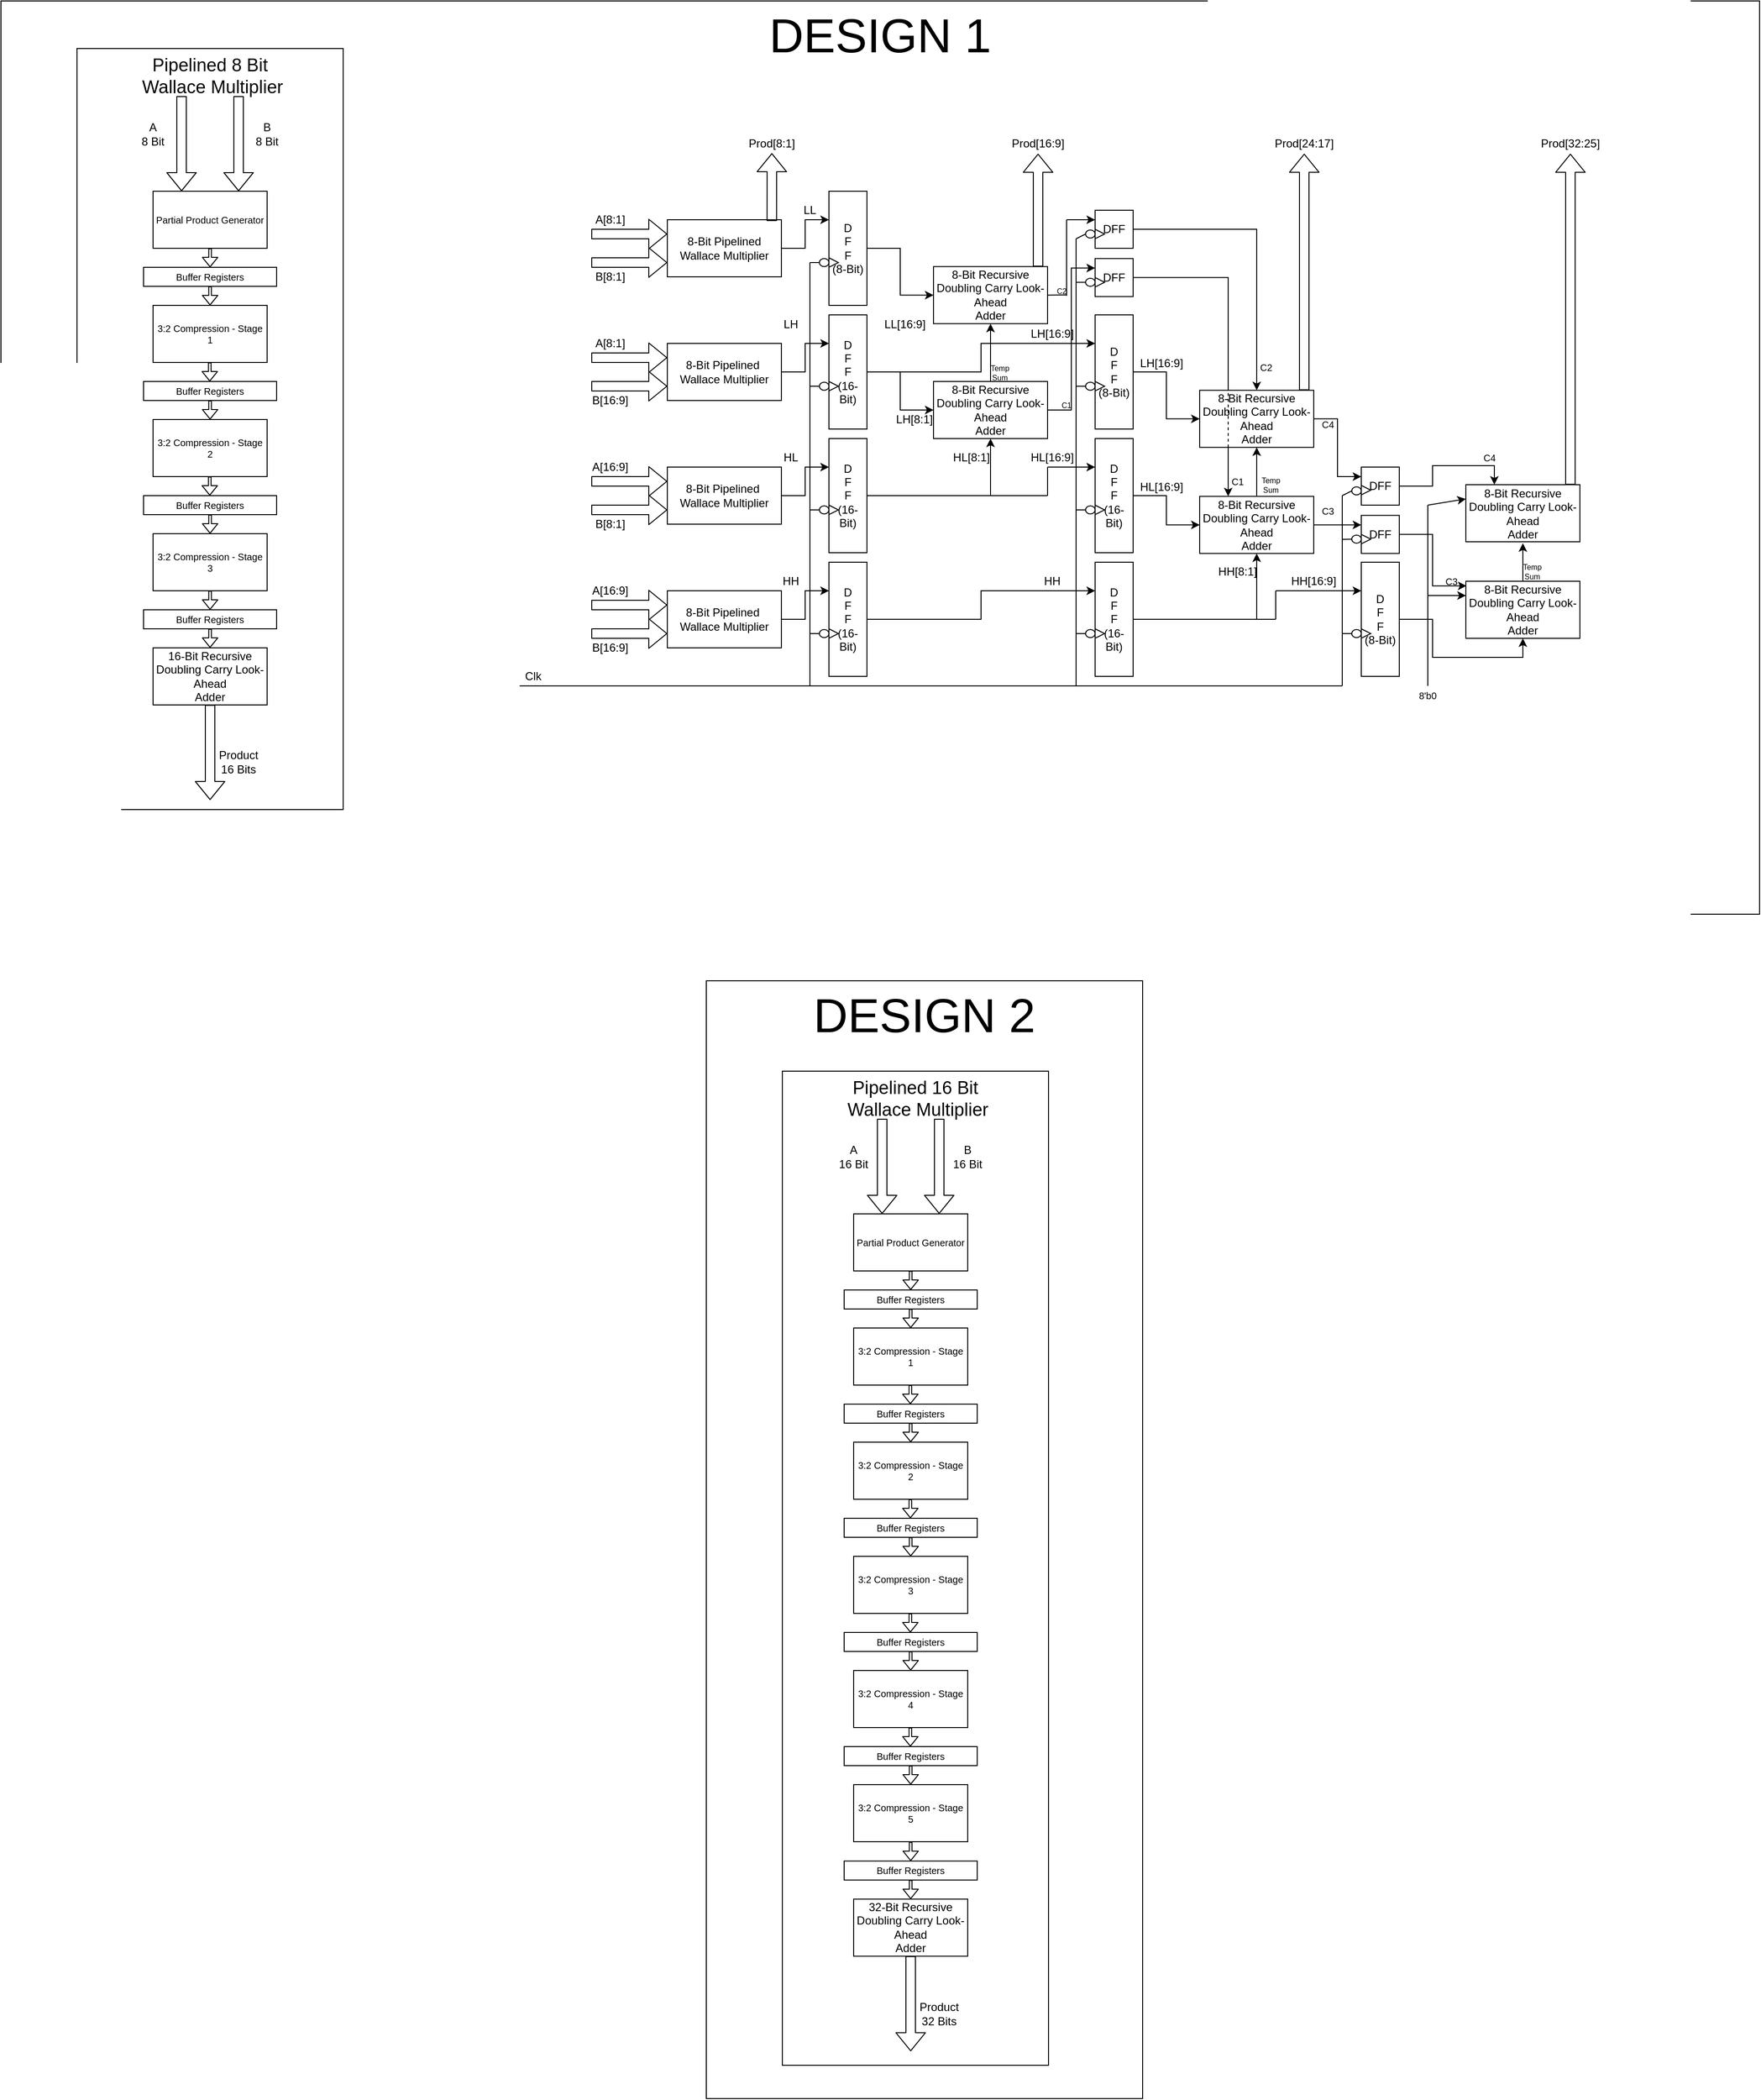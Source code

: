 <mxfile version="13.2.6" type="device"><diagram id="yjenWlUXijCT_LEL46br" name="Page-1"><mxGraphModel dx="1730" dy="2013" grid="1" gridSize="10" guides="1" tooltips="1" connect="1" arrows="1" fold="1" page="1" pageScale="1" pageWidth="850" pageHeight="1100" math="0" shadow="0"><root><mxCell id="0"/><mxCell id="1" parent="0"/><mxCell id="V4jgzL-xnhKtvdym6ZWA-266" value="&lt;font style=&quot;font-size: 50px&quot;&gt;DESIGN 2&lt;/font&gt;" style="rounded=0;whiteSpace=wrap;html=1;fontSize=10;verticalAlign=top;" vertex="1" parent="1"><mxGeometry x="902" y="550" width="459" height="1175" as="geometry"/></mxCell><mxCell id="V4jgzL-xnhKtvdym6ZWA-265" value="&lt;font style=&quot;font-size: 50px&quot;&gt;DESIGN 1&lt;/font&gt;" style="rounded=0;whiteSpace=wrap;html=1;fontSize=10;verticalAlign=top;" vertex="1" parent="1"><mxGeometry x="160" y="-480" width="1850" height="960" as="geometry"/></mxCell><mxCell id="V4jgzL-xnhKtvdym6ZWA-232" value="&lt;font style=&quot;font-size: 19px&quot;&gt;Pipelined 8 Bit&lt;br&gt;&amp;nbsp;Wallace Multiplier&lt;/font&gt;" style="rounded=0;whiteSpace=wrap;html=1;fontSize=10;align=center;horizontal=1;verticalAlign=top;" vertex="1" parent="1"><mxGeometry x="240" y="-430" width="280" height="800" as="geometry"/></mxCell><mxCell id="V4jgzL-xnhKtvdym6ZWA-1" style="edgeStyle=orthogonalEdgeStyle;rounded=0;orthogonalLoop=1;jettySize=auto;html=1;entryX=0;entryY=0.25;entryDx=0;entryDy=0;fontSize=9;" edge="1" parent="1" source="V4jgzL-xnhKtvdym6ZWA-2" target="V4jgzL-xnhKtvdym6ZWA-25"><mxGeometry relative="1" as="geometry"/></mxCell><mxCell id="V4jgzL-xnhKtvdym6ZWA-2" value="8-Bit Pipelined Wallace Multiplier" style="rounded=0;whiteSpace=wrap;html=1;" vertex="1" parent="1"><mxGeometry x="861" y="-250" width="120" height="60" as="geometry"/></mxCell><mxCell id="V4jgzL-xnhKtvdym6ZWA-3" value="" style="shape=flexArrow;endArrow=classic;html=1;entryX=0;entryY=0.25;entryDx=0;entryDy=0;" edge="1" parent="1" target="V4jgzL-xnhKtvdym6ZWA-2"><mxGeometry width="50" height="50" relative="1" as="geometry"><mxPoint x="781" y="-235" as="sourcePoint"/><mxPoint x="769.95" y="-240" as="targetPoint"/></mxGeometry></mxCell><mxCell id="V4jgzL-xnhKtvdym6ZWA-4" value="" style="shape=flexArrow;endArrow=classic;html=1;entryX=0;entryY=0.75;entryDx=0;entryDy=0;" edge="1" parent="1" target="V4jgzL-xnhKtvdym6ZWA-2"><mxGeometry width="50" height="50" relative="1" as="geometry"><mxPoint x="781" y="-205" as="sourcePoint"/><mxPoint x="751" y="-139.4" as="targetPoint"/></mxGeometry></mxCell><mxCell id="V4jgzL-xnhKtvdym6ZWA-5" value="A[8:1]" style="text;html=1;strokeColor=none;fillColor=none;align=center;verticalAlign=middle;whiteSpace=wrap;rounded=0;rotation=0;" vertex="1" parent="1"><mxGeometry x="781" y="-260" width="40" height="20.6" as="geometry"/></mxCell><mxCell id="V4jgzL-xnhKtvdym6ZWA-6" value="B[8:1]" style="text;html=1;strokeColor=none;fillColor=none;align=center;verticalAlign=middle;whiteSpace=wrap;rounded=0;rotation=0;" vertex="1" parent="1"><mxGeometry x="781" y="-200" width="40" height="20" as="geometry"/></mxCell><mxCell id="V4jgzL-xnhKtvdym6ZWA-7" style="edgeStyle=orthogonalEdgeStyle;rounded=0;orthogonalLoop=1;jettySize=auto;html=1;entryX=0;entryY=0.25;entryDx=0;entryDy=0;fontSize=9;" edge="1" parent="1" source="V4jgzL-xnhKtvdym6ZWA-8" target="V4jgzL-xnhKtvdym6ZWA-28"><mxGeometry relative="1" as="geometry"/></mxCell><mxCell id="V4jgzL-xnhKtvdym6ZWA-8" value="8-Bit Pipelined&amp;nbsp;&lt;br&gt;Wallace Multiplier" style="rounded=0;whiteSpace=wrap;html=1;" vertex="1" parent="1"><mxGeometry x="861" y="-120" width="120" height="60" as="geometry"/></mxCell><mxCell id="V4jgzL-xnhKtvdym6ZWA-9" value="" style="shape=flexArrow;endArrow=classic;html=1;entryX=0;entryY=0.25;entryDx=0;entryDy=0;" edge="1" parent="1" target="V4jgzL-xnhKtvdym6ZWA-8"><mxGeometry width="50" height="50" relative="1" as="geometry"><mxPoint x="781" y="-105" as="sourcePoint"/><mxPoint x="769.95" y="-110" as="targetPoint"/></mxGeometry></mxCell><mxCell id="V4jgzL-xnhKtvdym6ZWA-10" value="" style="shape=flexArrow;endArrow=classic;html=1;entryX=0;entryY=0.75;entryDx=0;entryDy=0;" edge="1" parent="1" target="V4jgzL-xnhKtvdym6ZWA-8"><mxGeometry width="50" height="50" relative="1" as="geometry"><mxPoint x="781" y="-75" as="sourcePoint"/><mxPoint x="751" y="-9.4" as="targetPoint"/></mxGeometry></mxCell><mxCell id="V4jgzL-xnhKtvdym6ZWA-11" value="A[8:1]" style="text;html=1;strokeColor=none;fillColor=none;align=center;verticalAlign=middle;whiteSpace=wrap;rounded=0;rotation=0;" vertex="1" parent="1"><mxGeometry x="781" y="-130" width="40" height="20.6" as="geometry"/></mxCell><mxCell id="V4jgzL-xnhKtvdym6ZWA-12" value="B[16:9]" style="text;html=1;strokeColor=none;fillColor=none;align=center;verticalAlign=middle;whiteSpace=wrap;rounded=0;rotation=0;" vertex="1" parent="1"><mxGeometry x="781" y="-70" width="40" height="20" as="geometry"/></mxCell><mxCell id="V4jgzL-xnhKtvdym6ZWA-44" style="edgeStyle=orthogonalEdgeStyle;rounded=0;orthogonalLoop=1;jettySize=auto;html=1;entryX=0;entryY=0.25;entryDx=0;entryDy=0;" edge="1" parent="1" source="V4jgzL-xnhKtvdym6ZWA-13" target="V4jgzL-xnhKtvdym6ZWA-31"><mxGeometry relative="1" as="geometry"/></mxCell><mxCell id="V4jgzL-xnhKtvdym6ZWA-13" value="8-Bit Pipelined&amp;nbsp;&lt;br&gt;Wallace Multiplier" style="rounded=0;whiteSpace=wrap;html=1;" vertex="1" parent="1"><mxGeometry x="861" y="10" width="120" height="60" as="geometry"/></mxCell><mxCell id="V4jgzL-xnhKtvdym6ZWA-14" value="" style="shape=flexArrow;endArrow=classic;html=1;entryX=0;entryY=0.25;entryDx=0;entryDy=0;" edge="1" parent="1" target="V4jgzL-xnhKtvdym6ZWA-13"><mxGeometry width="50" height="50" relative="1" as="geometry"><mxPoint x="781" y="25" as="sourcePoint"/><mxPoint x="769.95" y="20" as="targetPoint"/></mxGeometry></mxCell><mxCell id="V4jgzL-xnhKtvdym6ZWA-15" value="" style="shape=flexArrow;endArrow=classic;html=1;entryX=0;entryY=0.75;entryDx=0;entryDy=0;" edge="1" parent="1" target="V4jgzL-xnhKtvdym6ZWA-13"><mxGeometry width="50" height="50" relative="1" as="geometry"><mxPoint x="781" y="55" as="sourcePoint"/><mxPoint x="751" y="120.6" as="targetPoint"/></mxGeometry></mxCell><mxCell id="V4jgzL-xnhKtvdym6ZWA-16" value="A[16:9]" style="text;html=1;strokeColor=none;fillColor=none;align=center;verticalAlign=middle;whiteSpace=wrap;rounded=0;rotation=0;" vertex="1" parent="1"><mxGeometry x="781" width="40" height="20.6" as="geometry"/></mxCell><mxCell id="V4jgzL-xnhKtvdym6ZWA-17" value="B[8:1]" style="text;html=1;strokeColor=none;fillColor=none;align=center;verticalAlign=middle;whiteSpace=wrap;rounded=0;rotation=0;" vertex="1" parent="1"><mxGeometry x="781" y="60" width="40" height="20" as="geometry"/></mxCell><mxCell id="V4jgzL-xnhKtvdym6ZWA-45" style="edgeStyle=orthogonalEdgeStyle;rounded=0;orthogonalLoop=1;jettySize=auto;html=1;entryX=0;entryY=0.25;entryDx=0;entryDy=0;" edge="1" parent="1" source="V4jgzL-xnhKtvdym6ZWA-18" target="V4jgzL-xnhKtvdym6ZWA-34"><mxGeometry relative="1" as="geometry"/></mxCell><mxCell id="V4jgzL-xnhKtvdym6ZWA-18" value="8-Bit Pipelined&amp;nbsp;&lt;br&gt;Wallace Multiplier" style="rounded=0;whiteSpace=wrap;html=1;" vertex="1" parent="1"><mxGeometry x="861" y="140" width="120" height="60" as="geometry"/></mxCell><mxCell id="V4jgzL-xnhKtvdym6ZWA-19" value="" style="shape=flexArrow;endArrow=classic;html=1;entryX=0;entryY=0.25;entryDx=0;entryDy=0;" edge="1" parent="1" target="V4jgzL-xnhKtvdym6ZWA-18"><mxGeometry width="50" height="50" relative="1" as="geometry"><mxPoint x="781" y="155" as="sourcePoint"/><mxPoint x="769.95" y="150" as="targetPoint"/></mxGeometry></mxCell><mxCell id="V4jgzL-xnhKtvdym6ZWA-20" value="" style="shape=flexArrow;endArrow=classic;html=1;entryX=0;entryY=0.75;entryDx=0;entryDy=0;" edge="1" parent="1" target="V4jgzL-xnhKtvdym6ZWA-18"><mxGeometry width="50" height="50" relative="1" as="geometry"><mxPoint x="781" y="185" as="sourcePoint"/><mxPoint x="751" y="250.6" as="targetPoint"/></mxGeometry></mxCell><mxCell id="V4jgzL-xnhKtvdym6ZWA-21" value="A[16:9]" style="text;html=1;strokeColor=none;fillColor=none;align=center;verticalAlign=middle;whiteSpace=wrap;rounded=0;rotation=0;" vertex="1" parent="1"><mxGeometry x="781" y="130" width="40" height="20.6" as="geometry"/></mxCell><mxCell id="V4jgzL-xnhKtvdym6ZWA-22" value="B[16:9]" style="text;html=1;strokeColor=none;fillColor=none;align=center;verticalAlign=middle;whiteSpace=wrap;rounded=0;rotation=0;" vertex="1" parent="1"><mxGeometry x="781" y="190" width="40" height="20" as="geometry"/></mxCell><mxCell id="V4jgzL-xnhKtvdym6ZWA-23" value="" style="shape=flexArrow;endArrow=classic;html=1;exitX=0.916;exitY=0.022;exitDx=0;exitDy=0;exitPerimeter=0;" edge="1" parent="1" source="V4jgzL-xnhKtvdym6ZWA-2"><mxGeometry width="50" height="50" relative="1" as="geometry"><mxPoint x="871" y="-275" as="sourcePoint"/><mxPoint x="971" y="-320" as="targetPoint"/></mxGeometry></mxCell><mxCell id="V4jgzL-xnhKtvdym6ZWA-24" value="Prod[8:1]" style="text;html=1;strokeColor=none;fillColor=none;align=center;verticalAlign=middle;whiteSpace=wrap;rounded=0;rotation=0;" vertex="1" parent="1"><mxGeometry x="951" y="-340" width="40" height="20.6" as="geometry"/></mxCell><mxCell id="V4jgzL-xnhKtvdym6ZWA-52" style="edgeStyle=orthogonalEdgeStyle;rounded=0;orthogonalLoop=1;jettySize=auto;html=1;entryX=0;entryY=0.5;entryDx=0;entryDy=0;" edge="1" parent="1" source="V4jgzL-xnhKtvdym6ZWA-25" target="V4jgzL-xnhKtvdym6ZWA-50"><mxGeometry relative="1" as="geometry"/></mxCell><mxCell id="V4jgzL-xnhKtvdym6ZWA-25" value="D&lt;br&gt;F&lt;br&gt;F&lt;br&gt;(8-Bit)" style="rounded=0;whiteSpace=wrap;html=1;" vertex="1" parent="1"><mxGeometry x="1031" y="-280" width="40" height="120" as="geometry"/></mxCell><mxCell id="V4jgzL-xnhKtvdym6ZWA-26" value="" style="triangle;whiteSpace=wrap;html=1;rotation=0;" vertex="1" parent="1"><mxGeometry x="1031" y="-210" width="10" height="10" as="geometry"/></mxCell><mxCell id="V4jgzL-xnhKtvdym6ZWA-27" value="" style="ellipse;whiteSpace=wrap;html=1;" vertex="1" parent="1"><mxGeometry x="1021" y="-209.25" width="10" height="8.5" as="geometry"/></mxCell><mxCell id="V4jgzL-xnhKtvdym6ZWA-53" style="edgeStyle=orthogonalEdgeStyle;rounded=0;orthogonalLoop=1;jettySize=auto;html=1;entryX=0;entryY=0.5;entryDx=0;entryDy=0;" edge="1" parent="1" source="V4jgzL-xnhKtvdym6ZWA-28" target="V4jgzL-xnhKtvdym6ZWA-55"><mxGeometry relative="1" as="geometry"/></mxCell><mxCell id="V4jgzL-xnhKtvdym6ZWA-88" style="edgeStyle=orthogonalEdgeStyle;rounded=0;orthogonalLoop=1;jettySize=auto;html=1;entryX=0;entryY=0.25;entryDx=0;entryDy=0;" edge="1" parent="1" source="V4jgzL-xnhKtvdym6ZWA-28" target="V4jgzL-xnhKtvdym6ZWA-72"><mxGeometry relative="1" as="geometry"/></mxCell><mxCell id="V4jgzL-xnhKtvdym6ZWA-28" value="D&lt;br&gt;F&lt;br&gt;F&lt;br&gt;(16-Bit)" style="rounded=0;whiteSpace=wrap;html=1;" vertex="1" parent="1"><mxGeometry x="1031" y="-150" width="40" height="120" as="geometry"/></mxCell><mxCell id="V4jgzL-xnhKtvdym6ZWA-29" value="" style="triangle;whiteSpace=wrap;html=1;rotation=0;" vertex="1" parent="1"><mxGeometry x="1031" y="-80" width="10" height="10" as="geometry"/></mxCell><mxCell id="V4jgzL-xnhKtvdym6ZWA-30" value="" style="ellipse;whiteSpace=wrap;html=1;" vertex="1" parent="1"><mxGeometry x="1021" y="-79.25" width="10" height="8.5" as="geometry"/></mxCell><mxCell id="V4jgzL-xnhKtvdym6ZWA-65" style="edgeStyle=orthogonalEdgeStyle;rounded=0;orthogonalLoop=1;jettySize=auto;html=1;entryX=0.5;entryY=1;entryDx=0;entryDy=0;" edge="1" parent="1" source="V4jgzL-xnhKtvdym6ZWA-31" target="V4jgzL-xnhKtvdym6ZWA-55"><mxGeometry relative="1" as="geometry"/></mxCell><mxCell id="V4jgzL-xnhKtvdym6ZWA-31" value="D&lt;br&gt;F&lt;br&gt;F&lt;br&gt;(16-Bit)" style="rounded=0;whiteSpace=wrap;html=1;" vertex="1" parent="1"><mxGeometry x="1031" y="-20" width="40" height="120" as="geometry"/></mxCell><mxCell id="V4jgzL-xnhKtvdym6ZWA-32" value="" style="triangle;whiteSpace=wrap;html=1;rotation=0;" vertex="1" parent="1"><mxGeometry x="1031" y="50" width="10" height="10" as="geometry"/></mxCell><mxCell id="V4jgzL-xnhKtvdym6ZWA-33" value="" style="ellipse;whiteSpace=wrap;html=1;" vertex="1" parent="1"><mxGeometry x="1021" y="50.75" width="10" height="8.5" as="geometry"/></mxCell><mxCell id="V4jgzL-xnhKtvdym6ZWA-95" style="edgeStyle=orthogonalEdgeStyle;rounded=0;orthogonalLoop=1;jettySize=auto;html=1;entryX=0;entryY=0.25;entryDx=0;entryDy=0;fontSize=8;" edge="1" parent="1" source="V4jgzL-xnhKtvdym6ZWA-34" target="V4jgzL-xnhKtvdym6ZWA-80"><mxGeometry relative="1" as="geometry"/></mxCell><mxCell id="V4jgzL-xnhKtvdym6ZWA-34" value="D&lt;br&gt;F&lt;br&gt;F&lt;br&gt;(16-Bit)" style="rounded=0;whiteSpace=wrap;html=1;" vertex="1" parent="1"><mxGeometry x="1031" y="110" width="40" height="120" as="geometry"/></mxCell><mxCell id="V4jgzL-xnhKtvdym6ZWA-35" value="" style="triangle;whiteSpace=wrap;html=1;rotation=0;" vertex="1" parent="1"><mxGeometry x="1031" y="180" width="10" height="10" as="geometry"/></mxCell><mxCell id="V4jgzL-xnhKtvdym6ZWA-36" value="" style="ellipse;whiteSpace=wrap;html=1;" vertex="1" parent="1"><mxGeometry x="1021" y="180.75" width="10" height="8.5" as="geometry"/></mxCell><mxCell id="V4jgzL-xnhKtvdym6ZWA-37" value="" style="endArrow=none;html=1;exitX=0.25;exitY=0;exitDx=0;exitDy=0;" edge="1" parent="1"><mxGeometry width="50" height="50" relative="1" as="geometry"><mxPoint x="705.67" y="240" as="sourcePoint"/><mxPoint x="1571" y="240" as="targetPoint"/></mxGeometry></mxCell><mxCell id="V4jgzL-xnhKtvdym6ZWA-38" value="" style="endArrow=none;html=1;" edge="1" parent="1"><mxGeometry width="50" height="50" relative="1" as="geometry"><mxPoint x="1011" y="240" as="sourcePoint"/><mxPoint x="1011" y="-205" as="targetPoint"/></mxGeometry></mxCell><mxCell id="V4jgzL-xnhKtvdym6ZWA-39" value="" style="endArrow=none;html=1;fontSize=9;entryX=0;entryY=0.5;entryDx=0;entryDy=0;" edge="1" parent="1" target="V4jgzL-xnhKtvdym6ZWA-27"><mxGeometry width="50" height="50" relative="1" as="geometry"><mxPoint x="1011" y="-205" as="sourcePoint"/><mxPoint x="1001" y="-200.75" as="targetPoint"/></mxGeometry></mxCell><mxCell id="V4jgzL-xnhKtvdym6ZWA-40" value="" style="endArrow=none;html=1;fontSize=9;exitX=0;exitY=0.5;exitDx=0;exitDy=0;" edge="1" parent="1" source="V4jgzL-xnhKtvdym6ZWA-30"><mxGeometry width="50" height="50" relative="1" as="geometry"><mxPoint x="1021" y="-195" as="sourcePoint"/><mxPoint x="1011" y="-75" as="targetPoint"/></mxGeometry></mxCell><mxCell id="V4jgzL-xnhKtvdym6ZWA-41" value="" style="endArrow=none;html=1;fontSize=9;exitX=0;exitY=0.5;exitDx=0;exitDy=0;" edge="1" parent="1" source="V4jgzL-xnhKtvdym6ZWA-33"><mxGeometry width="50" height="50" relative="1" as="geometry"><mxPoint x="1031.0" y="-65" as="sourcePoint"/><mxPoint x="1011" y="55" as="targetPoint"/></mxGeometry></mxCell><mxCell id="V4jgzL-xnhKtvdym6ZWA-42" value="" style="endArrow=none;html=1;fontSize=9;exitX=0;exitY=0.5;exitDx=0;exitDy=0;" edge="1" parent="1" source="V4jgzL-xnhKtvdym6ZWA-36"><mxGeometry width="50" height="50" relative="1" as="geometry"><mxPoint x="1031.0" y="65" as="sourcePoint"/><mxPoint x="1011" y="185" as="targetPoint"/></mxGeometry></mxCell><mxCell id="V4jgzL-xnhKtvdym6ZWA-43" value="Clk" style="text;html=1;strokeColor=none;fillColor=none;align=center;verticalAlign=middle;whiteSpace=wrap;rounded=0;rotation=0;" vertex="1" parent="1"><mxGeometry x="700" y="220" width="40" height="20" as="geometry"/></mxCell><mxCell id="V4jgzL-xnhKtvdym6ZWA-46" value="LL" style="text;html=1;strokeColor=none;fillColor=none;align=center;verticalAlign=middle;whiteSpace=wrap;rounded=0;" vertex="1" parent="1"><mxGeometry x="991" y="-270" width="40" height="20" as="geometry"/></mxCell><mxCell id="V4jgzL-xnhKtvdym6ZWA-47" value="LH" style="text;html=1;strokeColor=none;fillColor=none;align=center;verticalAlign=middle;whiteSpace=wrap;rounded=0;" vertex="1" parent="1"><mxGeometry x="971" y="-150" width="40" height="20" as="geometry"/></mxCell><mxCell id="V4jgzL-xnhKtvdym6ZWA-48" value="HL" style="text;html=1;strokeColor=none;fillColor=none;align=center;verticalAlign=middle;whiteSpace=wrap;rounded=0;" vertex="1" parent="1"><mxGeometry x="971" y="-10" width="40" height="20" as="geometry"/></mxCell><mxCell id="V4jgzL-xnhKtvdym6ZWA-49" value="HH" style="text;html=1;strokeColor=none;fillColor=none;align=center;verticalAlign=middle;whiteSpace=wrap;rounded=0;" vertex="1" parent="1"><mxGeometry x="971" y="120" width="40" height="20" as="geometry"/></mxCell><mxCell id="V4jgzL-xnhKtvdym6ZWA-50" value="8-Bit Recursive Doubling Carry Look-Ahead&lt;br&gt;Adder" style="rounded=0;whiteSpace=wrap;html=1;" vertex="1" parent="1"><mxGeometry x="1141" y="-200.75" width="120" height="60" as="geometry"/></mxCell><mxCell id="V4jgzL-xnhKtvdym6ZWA-64" style="edgeStyle=orthogonalEdgeStyle;rounded=0;orthogonalLoop=1;jettySize=auto;html=1;entryX=0.5;entryY=1;entryDx=0;entryDy=0;" edge="1" parent="1" source="V4jgzL-xnhKtvdym6ZWA-55" target="V4jgzL-xnhKtvdym6ZWA-50"><mxGeometry relative="1" as="geometry"/></mxCell><mxCell id="V4jgzL-xnhKtvdym6ZWA-123" style="edgeStyle=orthogonalEdgeStyle;rounded=0;orthogonalLoop=1;jettySize=auto;html=1;entryX=0;entryY=0.25;entryDx=0;entryDy=0;fontSize=8;" edge="1" parent="1" source="V4jgzL-xnhKtvdym6ZWA-55" target="V4jgzL-xnhKtvdym6ZWA-97"><mxGeometry relative="1" as="geometry"/></mxCell><mxCell id="V4jgzL-xnhKtvdym6ZWA-55" value="8-Bit Recursive Doubling Carry Look-Ahead&lt;br&gt;Adder" style="rounded=0;whiteSpace=wrap;html=1;" vertex="1" parent="1"><mxGeometry x="1141" y="-80" width="120" height="60" as="geometry"/></mxCell><mxCell id="V4jgzL-xnhKtvdym6ZWA-59" value="LL[16:9]" style="text;html=1;strokeColor=none;fillColor=none;align=center;verticalAlign=middle;whiteSpace=wrap;rounded=0;" vertex="1" parent="1"><mxGeometry x="1091" y="-150" width="40" height="20" as="geometry"/></mxCell><mxCell id="V4jgzL-xnhKtvdym6ZWA-61" value="LH[8:1]" style="text;html=1;strokeColor=none;fillColor=none;align=center;verticalAlign=middle;whiteSpace=wrap;rounded=0;" vertex="1" parent="1"><mxGeometry x="1101" y="-50" width="40" height="20" as="geometry"/></mxCell><mxCell id="V4jgzL-xnhKtvdym6ZWA-62" value="HL[8:1]" style="text;html=1;strokeColor=none;fillColor=none;align=center;verticalAlign=middle;whiteSpace=wrap;rounded=0;" vertex="1" parent="1"><mxGeometry x="1161" y="-10" width="40" height="20" as="geometry"/></mxCell><mxCell id="V4jgzL-xnhKtvdym6ZWA-63" value="Temp Sum" style="text;html=1;strokeColor=none;fillColor=none;align=center;verticalAlign=middle;whiteSpace=wrap;rounded=0;fontSize=8;" vertex="1" parent="1"><mxGeometry x="1191" y="-99.25" width="40" height="20" as="geometry"/></mxCell><mxCell id="V4jgzL-xnhKtvdym6ZWA-67" value="" style="shape=flexArrow;endArrow=classic;html=1;exitX=0.916;exitY=0.022;exitDx=0;exitDy=0;exitPerimeter=0;entryX=0.5;entryY=1;entryDx=0;entryDy=0;" edge="1" parent="1" target="V4jgzL-xnhKtvdym6ZWA-68"><mxGeometry width="50" height="50" relative="1" as="geometry"><mxPoint x="1251" y="-200.75" as="sourcePoint"/><mxPoint x="1251.08" y="-340.75" as="targetPoint"/></mxGeometry></mxCell><mxCell id="V4jgzL-xnhKtvdym6ZWA-68" value="Prod[16:9]" style="text;html=1;strokeColor=none;fillColor=none;align=center;verticalAlign=middle;whiteSpace=wrap;rounded=0;rotation=0;" vertex="1" parent="1"><mxGeometry x="1231" y="-340.0" width="40" height="20.6" as="geometry"/></mxCell><mxCell id="V4jgzL-xnhKtvdym6ZWA-137" style="edgeStyle=orthogonalEdgeStyle;rounded=0;orthogonalLoop=1;jettySize=auto;html=1;entryX=0;entryY=0.5;entryDx=0;entryDy=0;fontSize=8;" edge="1" parent="1" source="V4jgzL-xnhKtvdym6ZWA-72" target="V4jgzL-xnhKtvdym6ZWA-132"><mxGeometry relative="1" as="geometry"/></mxCell><mxCell id="V4jgzL-xnhKtvdym6ZWA-72" value="D&lt;br&gt;F&lt;br&gt;F&lt;br&gt;(8-Bit)" style="rounded=0;whiteSpace=wrap;html=1;" vertex="1" parent="1"><mxGeometry x="1311" y="-150" width="40" height="120" as="geometry"/></mxCell><mxCell id="V4jgzL-xnhKtvdym6ZWA-73" value="" style="triangle;whiteSpace=wrap;html=1;rotation=0;" vertex="1" parent="1"><mxGeometry x="1311" y="-80" width="10" height="10" as="geometry"/></mxCell><mxCell id="V4jgzL-xnhKtvdym6ZWA-74" value="" style="ellipse;whiteSpace=wrap;html=1;" vertex="1" parent="1"><mxGeometry x="1301" y="-79.25" width="10" height="8.5" as="geometry"/></mxCell><mxCell id="V4jgzL-xnhKtvdym6ZWA-135" style="edgeStyle=orthogonalEdgeStyle;rounded=0;orthogonalLoop=1;jettySize=auto;html=1;entryX=0;entryY=0.5;entryDx=0;entryDy=0;fontSize=8;" edge="1" parent="1" source="V4jgzL-xnhKtvdym6ZWA-77" target="V4jgzL-xnhKtvdym6ZWA-133"><mxGeometry relative="1" as="geometry"/></mxCell><mxCell id="V4jgzL-xnhKtvdym6ZWA-77" value="D&lt;br&gt;F&lt;br&gt;F&lt;br&gt;(16-Bit)" style="rounded=0;whiteSpace=wrap;html=1;" vertex="1" parent="1"><mxGeometry x="1311" y="-20" width="40" height="120" as="geometry"/></mxCell><mxCell id="V4jgzL-xnhKtvdym6ZWA-78" value="" style="triangle;whiteSpace=wrap;html=1;rotation=0;" vertex="1" parent="1"><mxGeometry x="1311" y="50" width="10" height="10" as="geometry"/></mxCell><mxCell id="V4jgzL-xnhKtvdym6ZWA-79" value="" style="ellipse;whiteSpace=wrap;html=1;" vertex="1" parent="1"><mxGeometry x="1301" y="50.75" width="10" height="8.5" as="geometry"/></mxCell><mxCell id="V4jgzL-xnhKtvdym6ZWA-134" style="edgeStyle=orthogonalEdgeStyle;rounded=0;orthogonalLoop=1;jettySize=auto;html=1;entryX=0.5;entryY=1;entryDx=0;entryDy=0;fontSize=8;" edge="1" parent="1" source="V4jgzL-xnhKtvdym6ZWA-80" target="V4jgzL-xnhKtvdym6ZWA-133"><mxGeometry relative="1" as="geometry"/></mxCell><mxCell id="V4jgzL-xnhKtvdym6ZWA-80" value="D&lt;br&gt;F&lt;br&gt;F&lt;br&gt;(16-Bit)" style="rounded=0;whiteSpace=wrap;html=1;" vertex="1" parent="1"><mxGeometry x="1311" y="110" width="40" height="120" as="geometry"/></mxCell><mxCell id="V4jgzL-xnhKtvdym6ZWA-81" value="" style="triangle;whiteSpace=wrap;html=1;rotation=0;" vertex="1" parent="1"><mxGeometry x="1311" y="180" width="10" height="10" as="geometry"/></mxCell><mxCell id="V4jgzL-xnhKtvdym6ZWA-82" value="" style="ellipse;whiteSpace=wrap;html=1;" vertex="1" parent="1"><mxGeometry x="1301" y="180.75" width="10" height="8.5" as="geometry"/></mxCell><mxCell id="V4jgzL-xnhKtvdym6ZWA-83" value="" style="endArrow=none;html=1;" edge="1" parent="1"><mxGeometry width="50" height="50" relative="1" as="geometry"><mxPoint x="1291" y="240" as="sourcePoint"/><mxPoint x="1291" y="-230" as="targetPoint"/></mxGeometry></mxCell><mxCell id="V4jgzL-xnhKtvdym6ZWA-85" value="" style="endArrow=none;html=1;entryX=0;entryY=0.5;entryDx=0;entryDy=0;" edge="1" parent="1" target="V4jgzL-xnhKtvdym6ZWA-82"><mxGeometry width="50" height="50" relative="1" as="geometry"><mxPoint x="1291" y="185" as="sourcePoint"/><mxPoint x="1301" y="190" as="targetPoint"/></mxGeometry></mxCell><mxCell id="V4jgzL-xnhKtvdym6ZWA-86" value="" style="endArrow=none;html=1;entryX=0;entryY=0.5;entryDx=0;entryDy=0;" edge="1" parent="1" target="V4jgzL-xnhKtvdym6ZWA-79"><mxGeometry width="50" height="50" relative="1" as="geometry"><mxPoint x="1291" y="55" as="sourcePoint"/><mxPoint x="1301" y="60" as="targetPoint"/></mxGeometry></mxCell><mxCell id="V4jgzL-xnhKtvdym6ZWA-87" value="" style="endArrow=none;html=1;entryX=0;entryY=0.5;entryDx=0;entryDy=0;" edge="1" parent="1" target="V4jgzL-xnhKtvdym6ZWA-74"><mxGeometry width="50" height="50" relative="1" as="geometry"><mxPoint x="1291" y="-75" as="sourcePoint"/><mxPoint x="1311" y="-100" as="targetPoint"/></mxGeometry></mxCell><mxCell id="V4jgzL-xnhKtvdym6ZWA-89" value="LH[16:9]" style="text;html=1;strokeColor=none;fillColor=none;align=center;verticalAlign=middle;whiteSpace=wrap;rounded=0;" vertex="1" parent="1"><mxGeometry x="1246" y="-140" width="40" height="20" as="geometry"/></mxCell><mxCell id="V4jgzL-xnhKtvdym6ZWA-91" value="" style="endArrow=none;html=1;fontSize=8;" edge="1" parent="1"><mxGeometry width="50" height="50" relative="1" as="geometry"><mxPoint x="1201" y="40" as="sourcePoint"/><mxPoint x="1261" y="40" as="targetPoint"/></mxGeometry></mxCell><mxCell id="V4jgzL-xnhKtvdym6ZWA-92" value="" style="endArrow=classic;html=1;fontSize=8;entryX=0;entryY=0.25;entryDx=0;entryDy=0;" edge="1" parent="1" target="V4jgzL-xnhKtvdym6ZWA-77"><mxGeometry width="50" height="50" relative="1" as="geometry"><mxPoint x="1261" y="10" as="sourcePoint"/><mxPoint x="1311" y="-90" as="targetPoint"/></mxGeometry></mxCell><mxCell id="V4jgzL-xnhKtvdym6ZWA-93" value="" style="endArrow=none;html=1;fontSize=8;" edge="1" parent="1"><mxGeometry width="50" height="50" relative="1" as="geometry"><mxPoint x="1261" y="40" as="sourcePoint"/><mxPoint x="1261" y="10" as="targetPoint"/></mxGeometry></mxCell><mxCell id="V4jgzL-xnhKtvdym6ZWA-94" value="HL[16:9]" style="text;html=1;strokeColor=none;fillColor=none;align=center;verticalAlign=middle;whiteSpace=wrap;rounded=0;" vertex="1" parent="1"><mxGeometry x="1246" y="-10" width="40" height="20" as="geometry"/></mxCell><mxCell id="V4jgzL-xnhKtvdym6ZWA-96" value="HH" style="text;html=1;strokeColor=none;fillColor=none;align=center;verticalAlign=middle;whiteSpace=wrap;rounded=0;" vertex="1" parent="1"><mxGeometry x="1246" y="120" width="40" height="20" as="geometry"/></mxCell><mxCell id="V4jgzL-xnhKtvdym6ZWA-149" style="edgeStyle=orthogonalEdgeStyle;rounded=0;orthogonalLoop=1;jettySize=auto;html=1;entryX=0.25;entryY=0;entryDx=0;entryDy=0;fontSize=8;" edge="1" parent="1" source="V4jgzL-xnhKtvdym6ZWA-97" target="V4jgzL-xnhKtvdym6ZWA-133"><mxGeometry relative="1" as="geometry"/></mxCell><mxCell id="V4jgzL-xnhKtvdym6ZWA-97" value="DFF" style="rounded=0;whiteSpace=wrap;html=1;" vertex="1" parent="1"><mxGeometry x="1311" y="-209.25" width="40" height="40" as="geometry"/></mxCell><mxCell id="V4jgzL-xnhKtvdym6ZWA-98" value="" style="triangle;whiteSpace=wrap;html=1;rotation=0;" vertex="1" parent="1"><mxGeometry x="1311" y="-189.25" width="10" height="10" as="geometry"/></mxCell><mxCell id="V4jgzL-xnhKtvdym6ZWA-99" value="" style="ellipse;whiteSpace=wrap;html=1;" vertex="1" parent="1"><mxGeometry x="1301" y="-188.5" width="10" height="8.5" as="geometry"/></mxCell><mxCell id="V4jgzL-xnhKtvdym6ZWA-100" value="" style="endArrow=none;html=1;fontSize=8;entryX=0;entryY=0.5;entryDx=0;entryDy=0;" edge="1" parent="1" target="V4jgzL-xnhKtvdym6ZWA-99"><mxGeometry width="50" height="50" relative="1" as="geometry"><mxPoint x="1291" y="-184.25" as="sourcePoint"/><mxPoint x="1311" y="-199.25" as="targetPoint"/></mxGeometry></mxCell><mxCell id="V4jgzL-xnhKtvdym6ZWA-148" style="edgeStyle=orthogonalEdgeStyle;rounded=0;orthogonalLoop=1;jettySize=auto;html=1;entryX=0.5;entryY=0;entryDx=0;entryDy=0;fontSize=8;" edge="1" parent="1" source="V4jgzL-xnhKtvdym6ZWA-117" target="V4jgzL-xnhKtvdym6ZWA-132"><mxGeometry relative="1" as="geometry"/></mxCell><mxCell id="V4jgzL-xnhKtvdym6ZWA-117" value="DFF" style="rounded=0;whiteSpace=wrap;html=1;" vertex="1" parent="1"><mxGeometry x="1311" y="-260" width="40" height="40" as="geometry"/></mxCell><mxCell id="V4jgzL-xnhKtvdym6ZWA-118" value="" style="triangle;whiteSpace=wrap;html=1;rotation=0;" vertex="1" parent="1"><mxGeometry x="1311" y="-240" width="10" height="10" as="geometry"/></mxCell><mxCell id="V4jgzL-xnhKtvdym6ZWA-119" value="" style="ellipse;whiteSpace=wrap;html=1;" vertex="1" parent="1"><mxGeometry x="1301" y="-239.25" width="10" height="8.5" as="geometry"/></mxCell><mxCell id="V4jgzL-xnhKtvdym6ZWA-124" value="C1" style="text;html=1;strokeColor=none;fillColor=none;align=center;verticalAlign=middle;whiteSpace=wrap;rounded=0;fontSize=8;" vertex="1" parent="1"><mxGeometry x="1276" y="-60" width="10" height="10" as="geometry"/></mxCell><mxCell id="V4jgzL-xnhKtvdym6ZWA-127" value="" style="endArrow=none;html=1;fontSize=8;exitX=1;exitY=0.5;exitDx=0;exitDy=0;" edge="1" parent="1" source="V4jgzL-xnhKtvdym6ZWA-50"><mxGeometry width="50" height="50" relative="1" as="geometry"><mxPoint x="1241" y="-180" as="sourcePoint"/><mxPoint x="1281" y="-171" as="targetPoint"/></mxGeometry></mxCell><mxCell id="V4jgzL-xnhKtvdym6ZWA-128" value="" style="endArrow=none;html=1;fontSize=8;" edge="1" parent="1"><mxGeometry width="50" height="50" relative="1" as="geometry"><mxPoint x="1281" y="-170" as="sourcePoint"/><mxPoint x="1281" y="-250" as="targetPoint"/></mxGeometry></mxCell><mxCell id="V4jgzL-xnhKtvdym6ZWA-129" value="" style="endArrow=classic;html=1;fontSize=8;entryX=0;entryY=0.25;entryDx=0;entryDy=0;" edge="1" parent="1" target="V4jgzL-xnhKtvdym6ZWA-117"><mxGeometry width="50" height="50" relative="1" as="geometry"><mxPoint x="1281" y="-250" as="sourcePoint"/><mxPoint x="1301" y="-270" as="targetPoint"/></mxGeometry></mxCell><mxCell id="V4jgzL-xnhKtvdym6ZWA-130" value="C2" style="text;html=1;strokeColor=none;fillColor=none;align=center;verticalAlign=middle;whiteSpace=wrap;rounded=0;fontSize=8;" vertex="1" parent="1"><mxGeometry x="1271" y="-180" width="10" height="10" as="geometry"/></mxCell><mxCell id="V4jgzL-xnhKtvdym6ZWA-131" value="" style="endArrow=none;html=1;fontSize=8;exitX=0;exitY=0.5;exitDx=0;exitDy=0;" edge="1" parent="1" source="V4jgzL-xnhKtvdym6ZWA-119"><mxGeometry width="50" height="50" relative="1" as="geometry"><mxPoint x="1301" y="-220" as="sourcePoint"/><mxPoint x="1291" y="-230" as="targetPoint"/></mxGeometry></mxCell><mxCell id="V4jgzL-xnhKtvdym6ZWA-178" style="edgeStyle=orthogonalEdgeStyle;rounded=0;orthogonalLoop=1;jettySize=auto;html=1;entryX=0;entryY=0.25;entryDx=0;entryDy=0;fontSize=10;" edge="1" parent="1" source="V4jgzL-xnhKtvdym6ZWA-132" target="V4jgzL-xnhKtvdym6ZWA-172"><mxGeometry relative="1" as="geometry"/></mxCell><mxCell id="V4jgzL-xnhKtvdym6ZWA-132" value="8-Bit Recursive Doubling Carry Look-Ahead&lt;br&gt;Adder" style="rounded=0;whiteSpace=wrap;html=1;" vertex="1" parent="1"><mxGeometry x="1421" y="-70.75" width="120" height="60" as="geometry"/></mxCell><mxCell id="V4jgzL-xnhKtvdym6ZWA-136" style="edgeStyle=orthogonalEdgeStyle;rounded=0;orthogonalLoop=1;jettySize=auto;html=1;fontSize=8;" edge="1" parent="1" source="V4jgzL-xnhKtvdym6ZWA-133" target="V4jgzL-xnhKtvdym6ZWA-132"><mxGeometry relative="1" as="geometry"/></mxCell><mxCell id="V4jgzL-xnhKtvdym6ZWA-176" style="edgeStyle=orthogonalEdgeStyle;rounded=0;orthogonalLoop=1;jettySize=auto;html=1;entryX=0;entryY=0.25;entryDx=0;entryDy=0;fontSize=10;" edge="1" parent="1" source="V4jgzL-xnhKtvdym6ZWA-133" target="V4jgzL-xnhKtvdym6ZWA-169"><mxGeometry relative="1" as="geometry"/></mxCell><mxCell id="V4jgzL-xnhKtvdym6ZWA-133" value="8-Bit Recursive Doubling Carry Look-Ahead&lt;br&gt;Adder" style="rounded=0;whiteSpace=wrap;html=1;" vertex="1" parent="1"><mxGeometry x="1421" y="40.75" width="120" height="60" as="geometry"/></mxCell><mxCell id="V4jgzL-xnhKtvdym6ZWA-138" value="Temp Sum" style="text;html=1;strokeColor=none;fillColor=none;align=center;verticalAlign=middle;whiteSpace=wrap;rounded=0;fontSize=8;" vertex="1" parent="1"><mxGeometry x="1476" y="19.25" width="40" height="20" as="geometry"/></mxCell><mxCell id="V4jgzL-xnhKtvdym6ZWA-139" value="HH[8:1]" style="text;html=1;strokeColor=none;fillColor=none;align=center;verticalAlign=middle;whiteSpace=wrap;rounded=0;" vertex="1" parent="1"><mxGeometry x="1441" y="110" width="40" height="20" as="geometry"/></mxCell><mxCell id="V4jgzL-xnhKtvdym6ZWA-141" value="HL[16:9]" style="text;html=1;strokeColor=none;fillColor=none;align=center;verticalAlign=middle;whiteSpace=wrap;rounded=0;" vertex="1" parent="1"><mxGeometry x="1361" y="20.6" width="40" height="20" as="geometry"/></mxCell><mxCell id="V4jgzL-xnhKtvdym6ZWA-142" value="LH[16:9]" style="text;html=1;strokeColor=none;fillColor=none;align=center;verticalAlign=middle;whiteSpace=wrap;rounded=0;" vertex="1" parent="1"><mxGeometry x="1361" y="-109.4" width="40" height="20" as="geometry"/></mxCell><mxCell id="V4jgzL-xnhKtvdym6ZWA-143" value="" style="shape=flexArrow;endArrow=classic;html=1;exitX=0.916;exitY=0.022;exitDx=0;exitDy=0;exitPerimeter=0;entryX=0.5;entryY=1;entryDx=0;entryDy=0;" edge="1" parent="1" target="V4jgzL-xnhKtvdym6ZWA-144"><mxGeometry width="50" height="50" relative="1" as="geometry"><mxPoint x="1531" y="-70.75" as="sourcePoint"/><mxPoint x="1531.08" y="-210.75" as="targetPoint"/></mxGeometry></mxCell><mxCell id="V4jgzL-xnhKtvdym6ZWA-144" value="Prod[24:17]" style="text;html=1;strokeColor=none;fillColor=none;align=center;verticalAlign=middle;whiteSpace=wrap;rounded=0;rotation=0;" vertex="1" parent="1"><mxGeometry x="1511" y="-340" width="40" height="20.6" as="geometry"/></mxCell><mxCell id="V4jgzL-xnhKtvdym6ZWA-150" value="" style="endArrow=none;dashed=1;html=1;fontSize=8;entryX=0.25;entryY=0;entryDx=0;entryDy=0;exitX=0.25;exitY=1;exitDx=0;exitDy=0;" edge="1" parent="1" source="V4jgzL-xnhKtvdym6ZWA-132" target="V4jgzL-xnhKtvdym6ZWA-132"><mxGeometry width="50" height="50" relative="1" as="geometry"><mxPoint x="1191" y="-60" as="sourcePoint"/><mxPoint x="1241" y="-110" as="targetPoint"/></mxGeometry></mxCell><mxCell id="V4jgzL-xnhKtvdym6ZWA-151" value="C1" style="text;html=1;strokeColor=none;fillColor=none;align=center;verticalAlign=middle;whiteSpace=wrap;rounded=0;fontSize=10;" vertex="1" parent="1"><mxGeometry x="1456" y="20.6" width="10" height="9.4" as="geometry"/></mxCell><mxCell id="V4jgzL-xnhKtvdym6ZWA-152" value="C2" style="text;html=1;strokeColor=none;fillColor=none;align=center;verticalAlign=middle;whiteSpace=wrap;rounded=0;fontSize=10;" vertex="1" parent="1"><mxGeometry x="1486" y="-99.25" width="10" height="9.4" as="geometry"/></mxCell><mxCell id="V4jgzL-xnhKtvdym6ZWA-184" style="edgeStyle=orthogonalEdgeStyle;rounded=0;orthogonalLoop=1;jettySize=auto;html=1;entryX=0.5;entryY=1;entryDx=0;entryDy=0;fontSize=10;" edge="1" parent="1" source="V4jgzL-xnhKtvdym6ZWA-156" target="V4jgzL-xnhKtvdym6ZWA-182"><mxGeometry relative="1" as="geometry"/></mxCell><mxCell id="V4jgzL-xnhKtvdym6ZWA-156" value="D&lt;br&gt;F&lt;br&gt;F&lt;br&gt;(8-Bit)" style="rounded=0;whiteSpace=wrap;html=1;" vertex="1" parent="1"><mxGeometry x="1591" y="110" width="40" height="120" as="geometry"/></mxCell><mxCell id="V4jgzL-xnhKtvdym6ZWA-157" value="" style="triangle;whiteSpace=wrap;html=1;rotation=0;" vertex="1" parent="1"><mxGeometry x="1591" y="180" width="10" height="10" as="geometry"/></mxCell><mxCell id="V4jgzL-xnhKtvdym6ZWA-158" value="" style="ellipse;whiteSpace=wrap;html=1;" vertex="1" parent="1"><mxGeometry x="1581" y="180.75" width="10" height="8.5" as="geometry"/></mxCell><mxCell id="V4jgzL-xnhKtvdym6ZWA-159" value="" style="endArrow=none;html=1;fontSize=10;" edge="1" parent="1"><mxGeometry width="50" height="50" relative="1" as="geometry"><mxPoint x="1571" y="240" as="sourcePoint"/><mxPoint x="1571" y="40" as="targetPoint"/></mxGeometry></mxCell><mxCell id="V4jgzL-xnhKtvdym6ZWA-162" value="" style="endArrow=none;html=1;fontSize=10;entryX=0;entryY=0.5;entryDx=0;entryDy=0;" edge="1" parent="1" target="V4jgzL-xnhKtvdym6ZWA-158"><mxGeometry width="50" height="50" relative="1" as="geometry"><mxPoint x="1571" y="185" as="sourcePoint"/><mxPoint x="1591" y="160" as="targetPoint"/></mxGeometry></mxCell><mxCell id="V4jgzL-xnhKtvdym6ZWA-165" value="" style="endArrow=none;html=1;fontSize=10;" edge="1" parent="1"><mxGeometry width="50" height="50" relative="1" as="geometry"><mxPoint x="1481" y="170" as="sourcePoint"/><mxPoint x="1501" y="170" as="targetPoint"/></mxGeometry></mxCell><mxCell id="V4jgzL-xnhKtvdym6ZWA-166" value="" style="endArrow=none;html=1;fontSize=10;" edge="1" parent="1"><mxGeometry width="50" height="50" relative="1" as="geometry"><mxPoint x="1501" y="170" as="sourcePoint"/><mxPoint x="1501" y="140" as="targetPoint"/></mxGeometry></mxCell><mxCell id="V4jgzL-xnhKtvdym6ZWA-167" value="" style="endArrow=classic;html=1;fontSize=10;entryX=0;entryY=0.25;entryDx=0;entryDy=0;" edge="1" parent="1" target="V4jgzL-xnhKtvdym6ZWA-156"><mxGeometry width="50" height="50" relative="1" as="geometry"><mxPoint x="1501" y="140" as="sourcePoint"/><mxPoint x="1601" y="70" as="targetPoint"/></mxGeometry></mxCell><mxCell id="V4jgzL-xnhKtvdym6ZWA-168" value="HH[16:9]" style="text;html=1;strokeColor=none;fillColor=none;align=center;verticalAlign=middle;whiteSpace=wrap;rounded=0;" vertex="1" parent="1"><mxGeometry x="1521" y="120" width="40" height="20" as="geometry"/></mxCell><mxCell id="V4jgzL-xnhKtvdym6ZWA-194" style="edgeStyle=orthogonalEdgeStyle;rounded=0;orthogonalLoop=1;jettySize=auto;html=1;entryX=0.006;entryY=0.081;entryDx=0;entryDy=0;entryPerimeter=0;fontSize=10;" edge="1" parent="1" source="V4jgzL-xnhKtvdym6ZWA-169" target="V4jgzL-xnhKtvdym6ZWA-182"><mxGeometry relative="1" as="geometry"/></mxCell><mxCell id="V4jgzL-xnhKtvdym6ZWA-169" value="DFF" style="rounded=0;whiteSpace=wrap;html=1;" vertex="1" parent="1"><mxGeometry x="1591" y="60.75" width="40" height="40" as="geometry"/></mxCell><mxCell id="V4jgzL-xnhKtvdym6ZWA-170" value="" style="triangle;whiteSpace=wrap;html=1;rotation=0;" vertex="1" parent="1"><mxGeometry x="1591" y="80.75" width="10" height="10" as="geometry"/></mxCell><mxCell id="V4jgzL-xnhKtvdym6ZWA-171" value="" style="ellipse;whiteSpace=wrap;html=1;" vertex="1" parent="1"><mxGeometry x="1581" y="81.5" width="10" height="8.5" as="geometry"/></mxCell><mxCell id="V4jgzL-xnhKtvdym6ZWA-189" style="edgeStyle=orthogonalEdgeStyle;rounded=0;orthogonalLoop=1;jettySize=auto;html=1;entryX=0.25;entryY=0;entryDx=0;entryDy=0;fontSize=10;" edge="1" parent="1" source="V4jgzL-xnhKtvdym6ZWA-172" target="V4jgzL-xnhKtvdym6ZWA-181"><mxGeometry relative="1" as="geometry"/></mxCell><mxCell id="V4jgzL-xnhKtvdym6ZWA-172" value="DFF" style="rounded=0;whiteSpace=wrap;html=1;" vertex="1" parent="1"><mxGeometry x="1591" y="10" width="40" height="40" as="geometry"/></mxCell><mxCell id="V4jgzL-xnhKtvdym6ZWA-173" value="" style="ellipse;whiteSpace=wrap;html=1;" vertex="1" parent="1"><mxGeometry x="1581" y="30.75" width="10" height="8.5" as="geometry"/></mxCell><mxCell id="V4jgzL-xnhKtvdym6ZWA-174" value="" style="endArrow=none;html=1;fontSize=10;entryX=0;entryY=0.5;entryDx=0;entryDy=0;" edge="1" parent="1" target="V4jgzL-xnhKtvdym6ZWA-171"><mxGeometry width="50" height="50" relative="1" as="geometry"><mxPoint x="1571" y="86" as="sourcePoint"/><mxPoint x="1581" y="70" as="targetPoint"/></mxGeometry></mxCell><mxCell id="V4jgzL-xnhKtvdym6ZWA-175" value="" style="endArrow=none;html=1;fontSize=10;entryX=0;entryY=0.5;entryDx=0;entryDy=0;" edge="1" parent="1" target="V4jgzL-xnhKtvdym6ZWA-173"><mxGeometry width="50" height="50" relative="1" as="geometry"><mxPoint x="1571" y="40" as="sourcePoint"/><mxPoint x="1621" y="30" as="targetPoint"/></mxGeometry></mxCell><mxCell id="V4jgzL-xnhKtvdym6ZWA-177" value="C3" style="text;html=1;strokeColor=none;fillColor=none;align=center;verticalAlign=middle;whiteSpace=wrap;rounded=0;fontSize=10;" vertex="1" parent="1"><mxGeometry x="1551" y="51.35" width="10" height="9.4" as="geometry"/></mxCell><mxCell id="V4jgzL-xnhKtvdym6ZWA-179" value="C4" style="text;html=1;strokeColor=none;fillColor=none;align=center;verticalAlign=middle;whiteSpace=wrap;rounded=0;fontSize=10;" vertex="1" parent="1"><mxGeometry x="1551" y="-39.4" width="10" height="9.4" as="geometry"/></mxCell><mxCell id="V4jgzL-xnhKtvdym6ZWA-180" value="" style="triangle;whiteSpace=wrap;html=1;rotation=0;" vertex="1" parent="1"><mxGeometry x="1591" y="29.25" width="10" height="10" as="geometry"/></mxCell><mxCell id="V4jgzL-xnhKtvdym6ZWA-181" value="8-Bit Recursive Doubling Carry Look-Ahead&lt;br&gt;Adder" style="rounded=0;whiteSpace=wrap;html=1;" vertex="1" parent="1"><mxGeometry x="1701" y="28.5" width="120" height="60" as="geometry"/></mxCell><mxCell id="V4jgzL-xnhKtvdym6ZWA-187" style="edgeStyle=orthogonalEdgeStyle;rounded=0;orthogonalLoop=1;jettySize=auto;html=1;fontSize=10;" edge="1" parent="1" source="V4jgzL-xnhKtvdym6ZWA-182"><mxGeometry relative="1" as="geometry"><mxPoint x="1761" y="90" as="targetPoint"/></mxGeometry></mxCell><mxCell id="V4jgzL-xnhKtvdym6ZWA-182" value="8-Bit Recursive Doubling Carry Look-Ahead&lt;br&gt;Adder" style="rounded=0;whiteSpace=wrap;html=1;" vertex="1" parent="1"><mxGeometry x="1701" y="130" width="120" height="60" as="geometry"/></mxCell><mxCell id="V4jgzL-xnhKtvdym6ZWA-190" value="" style="endArrow=none;html=1;fontSize=10;" edge="1" parent="1"><mxGeometry width="50" height="50" relative="1" as="geometry"><mxPoint x="1661" y="240" as="sourcePoint"/><mxPoint x="1661" y="50" as="targetPoint"/></mxGeometry></mxCell><mxCell id="V4jgzL-xnhKtvdym6ZWA-191" value="" style="endArrow=classic;html=1;fontSize=10;entryX=0;entryY=0.25;entryDx=0;entryDy=0;" edge="1" parent="1" target="V4jgzL-xnhKtvdym6ZWA-181"><mxGeometry width="50" height="50" relative="1" as="geometry"><mxPoint x="1661" y="50" as="sourcePoint"/><mxPoint x="1611" y="110" as="targetPoint"/></mxGeometry></mxCell><mxCell id="V4jgzL-xnhKtvdym6ZWA-192" value="" style="endArrow=classic;html=1;fontSize=10;entryX=0;entryY=0.25;entryDx=0;entryDy=0;" edge="1" parent="1" target="V4jgzL-xnhKtvdym6ZWA-182"><mxGeometry width="50" height="50" relative="1" as="geometry"><mxPoint x="1661" y="145" as="sourcePoint"/><mxPoint x="1691" y="120" as="targetPoint"/></mxGeometry></mxCell><mxCell id="V4jgzL-xnhKtvdym6ZWA-193" value="8'b0" style="text;html=1;strokeColor=none;fillColor=none;align=center;verticalAlign=middle;whiteSpace=wrap;rounded=0;fontSize=10;" vertex="1" parent="1"><mxGeometry x="1641" y="240" width="40" height="20" as="geometry"/></mxCell><mxCell id="V4jgzL-xnhKtvdym6ZWA-195" value="C3" style="text;html=1;strokeColor=none;fillColor=none;align=center;verticalAlign=middle;whiteSpace=wrap;rounded=0;fontSize=10;" vertex="1" parent="1"><mxGeometry x="1681" y="125.3" width="10" height="9.4" as="geometry"/></mxCell><mxCell id="V4jgzL-xnhKtvdym6ZWA-196" value="C4" style="text;html=1;strokeColor=none;fillColor=none;align=center;verticalAlign=middle;whiteSpace=wrap;rounded=0;fontSize=10;" vertex="1" parent="1"><mxGeometry x="1721" y="-4.7" width="10" height="9.4" as="geometry"/></mxCell><mxCell id="V4jgzL-xnhKtvdym6ZWA-197" value="Temp Sum" style="text;html=1;strokeColor=none;fillColor=none;align=center;verticalAlign=middle;whiteSpace=wrap;rounded=0;fontSize=8;" vertex="1" parent="1"><mxGeometry x="1751" y="110" width="40" height="20" as="geometry"/></mxCell><mxCell id="V4jgzL-xnhKtvdym6ZWA-200" value="" style="shape=flexArrow;endArrow=classic;html=1;exitX=0.916;exitY=0.022;exitDx=0;exitDy=0;exitPerimeter=0;entryX=0.5;entryY=1;entryDx=0;entryDy=0;" edge="1" target="V4jgzL-xnhKtvdym6ZWA-201" parent="1"><mxGeometry width="50" height="50" relative="1" as="geometry"><mxPoint x="1811" y="28.5" as="sourcePoint"/><mxPoint x="1811.08" y="-111.5" as="targetPoint"/></mxGeometry></mxCell><mxCell id="V4jgzL-xnhKtvdym6ZWA-201" value="Prod[32:25]" style="text;html=1;strokeColor=none;fillColor=none;align=center;verticalAlign=middle;whiteSpace=wrap;rounded=0;rotation=0;" vertex="1" parent="1"><mxGeometry x="1791" y="-340" width="40" height="20.6" as="geometry"/></mxCell><mxCell id="V4jgzL-xnhKtvdym6ZWA-203" value="" style="shape=flexArrow;endArrow=classic;html=1;entryX=0.75;entryY=0;entryDx=0;entryDy=0;" edge="1" parent="1" target="V4jgzL-xnhKtvdym6ZWA-208"><mxGeometry width="50" height="50" relative="1" as="geometry"><mxPoint x="410" y="-380" as="sourcePoint"/><mxPoint x="410" y="-290" as="targetPoint"/></mxGeometry></mxCell><mxCell id="V4jgzL-xnhKtvdym6ZWA-204" value="" style="shape=flexArrow;endArrow=classic;html=1;" edge="1" parent="1"><mxGeometry width="50" height="50" relative="1" as="geometry"><mxPoint x="350" y="-380" as="sourcePoint"/><mxPoint x="350" y="-280" as="targetPoint"/></mxGeometry></mxCell><mxCell id="V4jgzL-xnhKtvdym6ZWA-205" value="A&lt;br&gt;8 Bit" style="text;html=1;strokeColor=none;fillColor=none;align=center;verticalAlign=middle;whiteSpace=wrap;rounded=0;rotation=0;" vertex="1" parent="1"><mxGeometry x="300" y="-350" width="40" height="20.6" as="geometry"/></mxCell><mxCell id="V4jgzL-xnhKtvdym6ZWA-206" value="B&lt;br&gt;8 Bit" style="text;html=1;strokeColor=none;fillColor=none;align=center;verticalAlign=middle;whiteSpace=wrap;rounded=0;rotation=0;" vertex="1" parent="1"><mxGeometry x="420" y="-350" width="40" height="20" as="geometry"/></mxCell><mxCell id="V4jgzL-xnhKtvdym6ZWA-208" value="Partial Product Generator" style="rounded=0;whiteSpace=wrap;html=1;fontSize=10;" vertex="1" parent="1"><mxGeometry x="320" y="-280" width="120" height="60" as="geometry"/></mxCell><mxCell id="V4jgzL-xnhKtvdym6ZWA-209" value="3:2 Compression - Stage 1" style="rounded=0;whiteSpace=wrap;html=1;fontSize=10;" vertex="1" parent="1"><mxGeometry x="320" y="-160" width="120" height="60" as="geometry"/></mxCell><mxCell id="V4jgzL-xnhKtvdym6ZWA-210" value="&lt;span style=&quot;font-size: 12px&quot;&gt;16-Bit Recursive Doubling Carry Look-Ahead&lt;/span&gt;&lt;br style=&quot;font-size: 12px&quot;&gt;&lt;span style=&quot;font-size: 12px&quot;&gt;Adder&lt;/span&gt;" style="rounded=0;whiteSpace=wrap;html=1;fontSize=10;" vertex="1" parent="1"><mxGeometry x="320" y="200" width="120" height="60" as="geometry"/></mxCell><mxCell id="V4jgzL-xnhKtvdym6ZWA-211" value="3:2 Compression - Stage 2" style="rounded=0;whiteSpace=wrap;html=1;fontSize=10;" vertex="1" parent="1"><mxGeometry x="320" y="-40" width="120" height="60" as="geometry"/></mxCell><mxCell id="V4jgzL-xnhKtvdym6ZWA-212" value="3:2 Compression - Stage 3" style="rounded=0;whiteSpace=wrap;html=1;fontSize=10;" vertex="1" parent="1"><mxGeometry x="320" y="80" width="120" height="60" as="geometry"/></mxCell><mxCell id="V4jgzL-xnhKtvdym6ZWA-213" value="" style="shape=flexArrow;endArrow=classic;html=1;" edge="1" parent="1"><mxGeometry width="50" height="50" relative="1" as="geometry"><mxPoint x="380.0" y="260" as="sourcePoint"/><mxPoint x="380.0" y="360" as="targetPoint"/></mxGeometry></mxCell><mxCell id="V4jgzL-xnhKtvdym6ZWA-214" value="Product 16 Bits" style="text;html=1;strokeColor=none;fillColor=none;align=center;verticalAlign=middle;whiteSpace=wrap;rounded=0;rotation=0;" vertex="1" parent="1"><mxGeometry x="390" y="310" width="40" height="20.6" as="geometry"/></mxCell><mxCell id="V4jgzL-xnhKtvdym6ZWA-215" value="Buffer Registers" style="rounded=0;whiteSpace=wrap;html=1;fontSize=10;" vertex="1" parent="1"><mxGeometry x="310" y="-200" width="140" height="20" as="geometry"/></mxCell><mxCell id="V4jgzL-xnhKtvdym6ZWA-216" value="Buffer Registers" style="rounded=0;whiteSpace=wrap;html=1;fontSize=10;" vertex="1" parent="1"><mxGeometry x="310" y="-80" width="140" height="20" as="geometry"/></mxCell><mxCell id="V4jgzL-xnhKtvdym6ZWA-217" value="Buffer Registers" style="rounded=0;whiteSpace=wrap;html=1;fontSize=10;" vertex="1" parent="1"><mxGeometry x="310" y="40" width="140" height="20" as="geometry"/></mxCell><mxCell id="V4jgzL-xnhKtvdym6ZWA-219" value="Buffer Registers" style="rounded=0;whiteSpace=wrap;html=1;fontSize=10;" vertex="1" parent="1"><mxGeometry x="310" y="160" width="140" height="20" as="geometry"/></mxCell><mxCell id="V4jgzL-xnhKtvdym6ZWA-221" value="" style="shape=flexArrow;endArrow=classic;html=1;endWidth=12.414;endSize=2.986;width=2.759;" edge="1" parent="1"><mxGeometry width="50" height="50" relative="1" as="geometry"><mxPoint x="380" y="-220" as="sourcePoint"/><mxPoint x="380" y="-200" as="targetPoint"/></mxGeometry></mxCell><mxCell id="V4jgzL-xnhKtvdym6ZWA-222" value="" style="shape=flexArrow;endArrow=classic;html=1;endWidth=12.414;endSize=2.986;width=2.759;" edge="1" parent="1"><mxGeometry width="50" height="50" relative="1" as="geometry"><mxPoint x="380" y="-180" as="sourcePoint"/><mxPoint x="380" y="-160" as="targetPoint"/></mxGeometry></mxCell><mxCell id="V4jgzL-xnhKtvdym6ZWA-223" value="" style="shape=flexArrow;endArrow=classic;html=1;endWidth=12.414;endSize=2.986;width=2.759;" edge="1" parent="1"><mxGeometry width="50" height="50" relative="1" as="geometry"><mxPoint x="379.67" y="-100" as="sourcePoint"/><mxPoint x="379.67" y="-80" as="targetPoint"/></mxGeometry></mxCell><mxCell id="V4jgzL-xnhKtvdym6ZWA-227" value="" style="shape=flexArrow;endArrow=classic;html=1;endWidth=12.414;endSize=2.986;width=2.759;" edge="1" parent="1"><mxGeometry width="50" height="50" relative="1" as="geometry"><mxPoint x="380.0" y="-60" as="sourcePoint"/><mxPoint x="380.0" y="-40" as="targetPoint"/></mxGeometry></mxCell><mxCell id="V4jgzL-xnhKtvdym6ZWA-228" value="" style="shape=flexArrow;endArrow=classic;html=1;endWidth=12.414;endSize=2.986;width=2.759;" edge="1" parent="1"><mxGeometry width="50" height="50" relative="1" as="geometry"><mxPoint x="379.67" y="20" as="sourcePoint"/><mxPoint x="379.67" y="40" as="targetPoint"/></mxGeometry></mxCell><mxCell id="V4jgzL-xnhKtvdym6ZWA-229" value="" style="shape=flexArrow;endArrow=classic;html=1;endWidth=12.414;endSize=2.986;width=2.759;" edge="1" parent="1"><mxGeometry width="50" height="50" relative="1" as="geometry"><mxPoint x="380.0" y="60" as="sourcePoint"/><mxPoint x="380.0" y="80" as="targetPoint"/></mxGeometry></mxCell><mxCell id="V4jgzL-xnhKtvdym6ZWA-230" value="" style="shape=flexArrow;endArrow=classic;html=1;endWidth=12.414;endSize=2.986;width=2.759;" edge="1" parent="1"><mxGeometry width="50" height="50" relative="1" as="geometry"><mxPoint x="380.0" y="140" as="sourcePoint"/><mxPoint x="380.0" y="160" as="targetPoint"/></mxGeometry></mxCell><mxCell id="V4jgzL-xnhKtvdym6ZWA-231" value="" style="shape=flexArrow;endArrow=classic;html=1;endWidth=12.414;endSize=2.986;width=2.759;" edge="1" parent="1"><mxGeometry width="50" height="50" relative="1" as="geometry"><mxPoint x="380" y="180" as="sourcePoint"/><mxPoint x="380" y="200" as="targetPoint"/></mxGeometry></mxCell><mxCell id="V4jgzL-xnhKtvdym6ZWA-233" value="&lt;font style=&quot;font-size: 19px&quot;&gt;Pipelined 16 Bit&lt;br&gt;&amp;nbsp;Wallace Multiplier&lt;/font&gt;" style="rounded=0;whiteSpace=wrap;html=1;fontSize=10;align=center;horizontal=1;verticalAlign=top;" vertex="1" parent="1"><mxGeometry x="982" y="645" width="280" height="1045" as="geometry"/></mxCell><mxCell id="V4jgzL-xnhKtvdym6ZWA-234" value="" style="shape=flexArrow;endArrow=classic;html=1;entryX=0.75;entryY=0;entryDx=0;entryDy=0;" edge="1" target="V4jgzL-xnhKtvdym6ZWA-238" parent="1"><mxGeometry width="50" height="50" relative="1" as="geometry"><mxPoint x="1147" y="695" as="sourcePoint"/><mxPoint x="1147" y="785" as="targetPoint"/></mxGeometry></mxCell><mxCell id="V4jgzL-xnhKtvdym6ZWA-235" value="" style="shape=flexArrow;endArrow=classic;html=1;" edge="1" parent="1"><mxGeometry width="50" height="50" relative="1" as="geometry"><mxPoint x="1087" y="695" as="sourcePoint"/><mxPoint x="1087" y="795" as="targetPoint"/></mxGeometry></mxCell><mxCell id="V4jgzL-xnhKtvdym6ZWA-236" value="A&lt;br&gt;16 Bit" style="text;html=1;strokeColor=none;fillColor=none;align=center;verticalAlign=middle;whiteSpace=wrap;rounded=0;rotation=0;" vertex="1" parent="1"><mxGeometry x="1037" y="725" width="40" height="20.6" as="geometry"/></mxCell><mxCell id="V4jgzL-xnhKtvdym6ZWA-237" value="B&lt;br&gt;16 Bit" style="text;html=1;strokeColor=none;fillColor=none;align=center;verticalAlign=middle;whiteSpace=wrap;rounded=0;rotation=0;" vertex="1" parent="1"><mxGeometry x="1157" y="725" width="40" height="20" as="geometry"/></mxCell><mxCell id="V4jgzL-xnhKtvdym6ZWA-238" value="Partial Product Generator" style="rounded=0;whiteSpace=wrap;html=1;fontSize=10;" vertex="1" parent="1"><mxGeometry x="1057" y="795" width="120" height="60" as="geometry"/></mxCell><mxCell id="V4jgzL-xnhKtvdym6ZWA-239" value="3:2 Compression - Stage 1" style="rounded=0;whiteSpace=wrap;html=1;fontSize=10;" vertex="1" parent="1"><mxGeometry x="1057" y="915" width="120" height="60" as="geometry"/></mxCell><mxCell id="V4jgzL-xnhKtvdym6ZWA-240" value="&lt;span style=&quot;font-size: 12px&quot;&gt;32-Bit Recursive Doubling Carry Look-Ahead&lt;/span&gt;&lt;br style=&quot;font-size: 12px&quot;&gt;&lt;span style=&quot;font-size: 12px&quot;&gt;Adder&lt;/span&gt;" style="rounded=0;whiteSpace=wrap;html=1;fontSize=10;" vertex="1" parent="1"><mxGeometry x="1057" y="1515.3" width="120" height="60" as="geometry"/></mxCell><mxCell id="V4jgzL-xnhKtvdym6ZWA-241" value="3:2 Compression - Stage 2" style="rounded=0;whiteSpace=wrap;html=1;fontSize=10;" vertex="1" parent="1"><mxGeometry x="1057" y="1035" width="120" height="60" as="geometry"/></mxCell><mxCell id="V4jgzL-xnhKtvdym6ZWA-242" value="3:2 Compression - Stage 3" style="rounded=0;whiteSpace=wrap;html=1;fontSize=10;" vertex="1" parent="1"><mxGeometry x="1057" y="1155" width="120" height="60" as="geometry"/></mxCell><mxCell id="V4jgzL-xnhKtvdym6ZWA-243" value="" style="shape=flexArrow;endArrow=classic;html=1;" edge="1" parent="1"><mxGeometry width="50" height="50" relative="1" as="geometry"><mxPoint x="1117" y="1575.3" as="sourcePoint"/><mxPoint x="1117" y="1675.3" as="targetPoint"/></mxGeometry></mxCell><mxCell id="V4jgzL-xnhKtvdym6ZWA-244" value="Product 32 Bits" style="text;html=1;strokeColor=none;fillColor=none;align=center;verticalAlign=middle;whiteSpace=wrap;rounded=0;rotation=0;" vertex="1" parent="1"><mxGeometry x="1127" y="1625.3" width="40" height="20.6" as="geometry"/></mxCell><mxCell id="V4jgzL-xnhKtvdym6ZWA-245" value="Buffer Registers" style="rounded=0;whiteSpace=wrap;html=1;fontSize=10;" vertex="1" parent="1"><mxGeometry x="1047" y="875" width="140" height="20" as="geometry"/></mxCell><mxCell id="V4jgzL-xnhKtvdym6ZWA-246" value="Buffer Registers" style="rounded=0;whiteSpace=wrap;html=1;fontSize=10;" vertex="1" parent="1"><mxGeometry x="1047" y="995" width="140" height="20" as="geometry"/></mxCell><mxCell id="V4jgzL-xnhKtvdym6ZWA-247" value="Buffer Registers" style="rounded=0;whiteSpace=wrap;html=1;fontSize=10;" vertex="1" parent="1"><mxGeometry x="1047" y="1115" width="140" height="20" as="geometry"/></mxCell><mxCell id="V4jgzL-xnhKtvdym6ZWA-248" value="Buffer Registers" style="rounded=0;whiteSpace=wrap;html=1;fontSize=10;" vertex="1" parent="1"><mxGeometry x="1047" y="1475.3" width="140" height="20" as="geometry"/></mxCell><mxCell id="V4jgzL-xnhKtvdym6ZWA-249" value="" style="shape=flexArrow;endArrow=classic;html=1;endWidth=12.414;endSize=2.986;width=2.759;" edge="1" parent="1"><mxGeometry width="50" height="50" relative="1" as="geometry"><mxPoint x="1117" y="855" as="sourcePoint"/><mxPoint x="1117" y="875" as="targetPoint"/></mxGeometry></mxCell><mxCell id="V4jgzL-xnhKtvdym6ZWA-250" value="" style="shape=flexArrow;endArrow=classic;html=1;endWidth=12.414;endSize=2.986;width=2.759;" edge="1" parent="1"><mxGeometry width="50" height="50" relative="1" as="geometry"><mxPoint x="1117" y="895" as="sourcePoint"/><mxPoint x="1117" y="915" as="targetPoint"/></mxGeometry></mxCell><mxCell id="V4jgzL-xnhKtvdym6ZWA-251" value="" style="shape=flexArrow;endArrow=classic;html=1;endWidth=12.414;endSize=2.986;width=2.759;" edge="1" parent="1"><mxGeometry width="50" height="50" relative="1" as="geometry"><mxPoint x="1116.67" y="975" as="sourcePoint"/><mxPoint x="1116.67" y="995" as="targetPoint"/></mxGeometry></mxCell><mxCell id="V4jgzL-xnhKtvdym6ZWA-252" value="" style="shape=flexArrow;endArrow=classic;html=1;endWidth=12.414;endSize=2.986;width=2.759;" edge="1" parent="1"><mxGeometry width="50" height="50" relative="1" as="geometry"><mxPoint x="1117" y="1015" as="sourcePoint"/><mxPoint x="1117" y="1035" as="targetPoint"/></mxGeometry></mxCell><mxCell id="V4jgzL-xnhKtvdym6ZWA-253" value="" style="shape=flexArrow;endArrow=classic;html=1;endWidth=12.414;endSize=2.986;width=2.759;" edge="1" parent="1"><mxGeometry width="50" height="50" relative="1" as="geometry"><mxPoint x="1116.67" y="1095" as="sourcePoint"/><mxPoint x="1116.67" y="1115" as="targetPoint"/></mxGeometry></mxCell><mxCell id="V4jgzL-xnhKtvdym6ZWA-254" value="" style="shape=flexArrow;endArrow=classic;html=1;endWidth=12.414;endSize=2.986;width=2.759;" edge="1" parent="1"><mxGeometry width="50" height="50" relative="1" as="geometry"><mxPoint x="1117" y="1135" as="sourcePoint"/><mxPoint x="1117" y="1155" as="targetPoint"/></mxGeometry></mxCell><mxCell id="V4jgzL-xnhKtvdym6ZWA-255" value="" style="shape=flexArrow;endArrow=classic;html=1;endWidth=12.414;endSize=2.986;width=2.759;" edge="1" parent="1"><mxGeometry width="50" height="50" relative="1" as="geometry"><mxPoint x="1117" y="1455.3" as="sourcePoint"/><mxPoint x="1117" y="1475.3" as="targetPoint"/></mxGeometry></mxCell><mxCell id="V4jgzL-xnhKtvdym6ZWA-256" value="" style="shape=flexArrow;endArrow=classic;html=1;endWidth=12.414;endSize=2.986;width=2.759;" edge="1" parent="1"><mxGeometry width="50" height="50" relative="1" as="geometry"><mxPoint x="1117" y="1495.3" as="sourcePoint"/><mxPoint x="1117" y="1515.3" as="targetPoint"/></mxGeometry></mxCell><mxCell id="V4jgzL-xnhKtvdym6ZWA-257" value="3:2 Compression - Stage 4" style="rounded=0;whiteSpace=wrap;html=1;fontSize=10;" vertex="1" parent="1"><mxGeometry x="1057" y="1275" width="120" height="60" as="geometry"/></mxCell><mxCell id="V4jgzL-xnhKtvdym6ZWA-258" value="3:2 Compression - Stage 5" style="rounded=0;whiteSpace=wrap;html=1;fontSize=10;" vertex="1" parent="1"><mxGeometry x="1057" y="1395" width="120" height="60" as="geometry"/></mxCell><mxCell id="V4jgzL-xnhKtvdym6ZWA-259" value="Buffer Registers" style="rounded=0;whiteSpace=wrap;html=1;fontSize=10;" vertex="1" parent="1"><mxGeometry x="1047" y="1235" width="140" height="20" as="geometry"/></mxCell><mxCell id="V4jgzL-xnhKtvdym6ZWA-260" value="Buffer Registers" style="rounded=0;whiteSpace=wrap;html=1;fontSize=10;" vertex="1" parent="1"><mxGeometry x="1047" y="1355" width="140" height="20" as="geometry"/></mxCell><mxCell id="V4jgzL-xnhKtvdym6ZWA-261" value="" style="shape=flexArrow;endArrow=classic;html=1;endWidth=12.414;endSize=2.986;width=2.759;" edge="1" parent="1"><mxGeometry width="50" height="50" relative="1" as="geometry"><mxPoint x="1116.67" y="1215" as="sourcePoint"/><mxPoint x="1116.67" y="1235" as="targetPoint"/></mxGeometry></mxCell><mxCell id="V4jgzL-xnhKtvdym6ZWA-262" value="" style="shape=flexArrow;endArrow=classic;html=1;endWidth=12.414;endSize=2.986;width=2.759;" edge="1" parent="1"><mxGeometry width="50" height="50" relative="1" as="geometry"><mxPoint x="1117" y="1255" as="sourcePoint"/><mxPoint x="1117" y="1275" as="targetPoint"/></mxGeometry></mxCell><mxCell id="V4jgzL-xnhKtvdym6ZWA-263" value="" style="shape=flexArrow;endArrow=classic;html=1;endWidth=12.414;endSize=2.986;width=2.759;" edge="1" parent="1"><mxGeometry width="50" height="50" relative="1" as="geometry"><mxPoint x="1116.67" y="1335" as="sourcePoint"/><mxPoint x="1116.67" y="1355" as="targetPoint"/></mxGeometry></mxCell><mxCell id="V4jgzL-xnhKtvdym6ZWA-264" value="" style="shape=flexArrow;endArrow=classic;html=1;endWidth=12.414;endSize=2.986;width=2.759;" edge="1" parent="1"><mxGeometry width="50" height="50" relative="1" as="geometry"><mxPoint x="1117" y="1375" as="sourcePoint"/><mxPoint x="1117" y="1395" as="targetPoint"/></mxGeometry></mxCell></root></mxGraphModel></diagram></mxfile>
